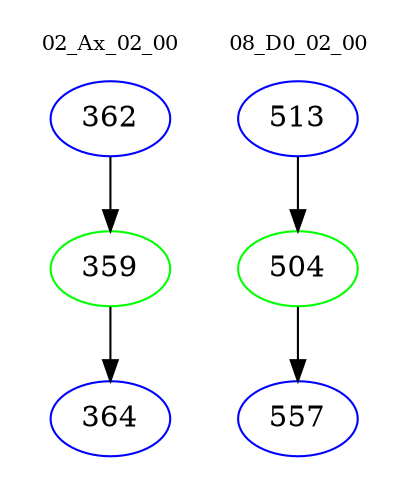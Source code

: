 digraph{
subgraph cluster_0 {
color = white
label = "02_Ax_02_00";
fontsize=10;
T0_362 [label="362", color="blue"]
T0_362 -> T0_359 [color="black"]
T0_359 [label="359", color="green"]
T0_359 -> T0_364 [color="black"]
T0_364 [label="364", color="blue"]
}
subgraph cluster_1 {
color = white
label = "08_D0_02_00";
fontsize=10;
T1_513 [label="513", color="blue"]
T1_513 -> T1_504 [color="black"]
T1_504 [label="504", color="green"]
T1_504 -> T1_557 [color="black"]
T1_557 [label="557", color="blue"]
}
}
